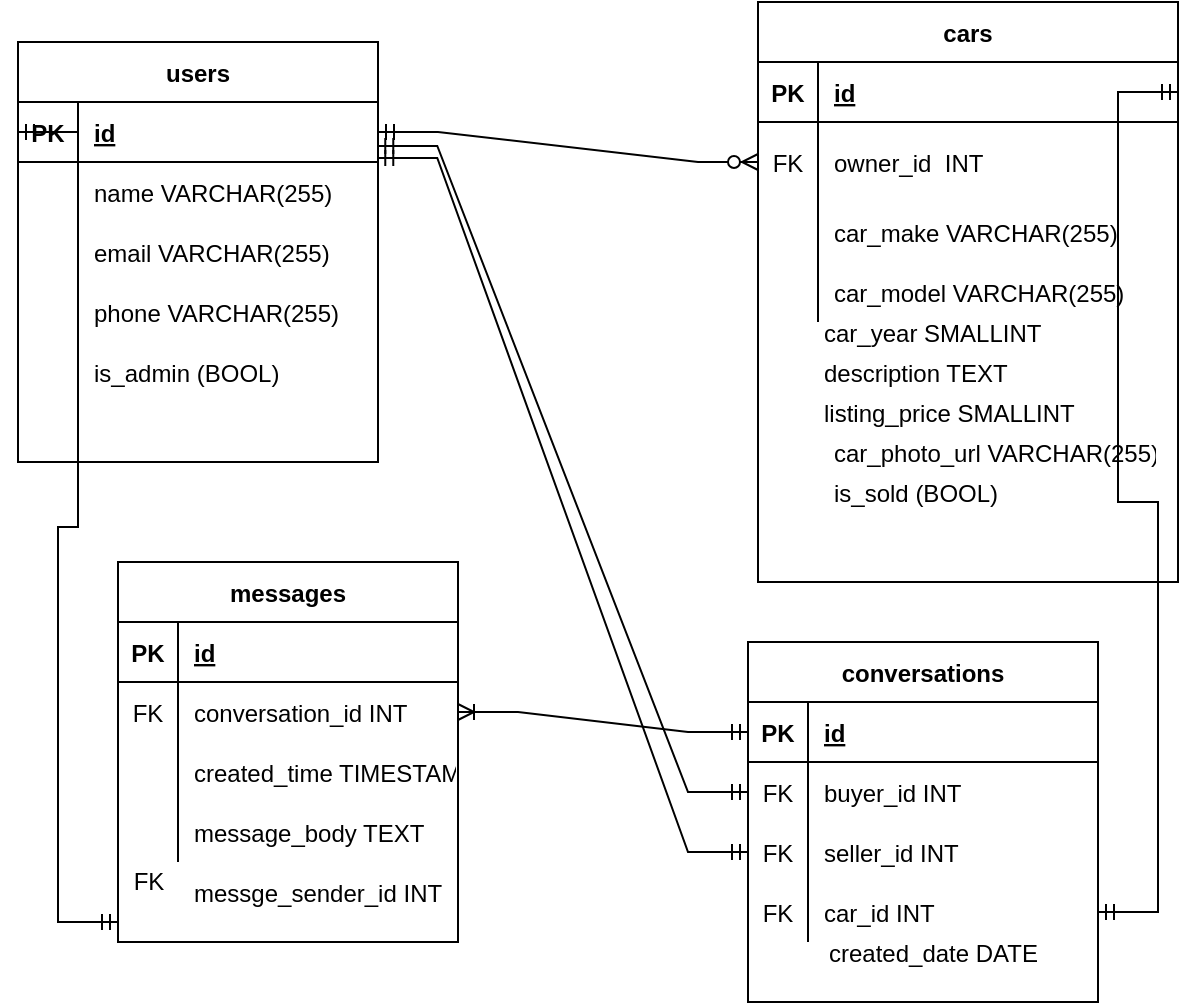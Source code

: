 <mxfile version="15.8.6" type="device"><diagram id="MS-hOQX7WMd9kW91sxld" name="Page-1"><mxGraphModel dx="753" dy="339" grid="1" gridSize="10" guides="1" tooltips="1" connect="1" arrows="1" fold="1" page="1" pageScale="1" pageWidth="850" pageHeight="1100" math="0" shadow="0"><root><mxCell id="0"/><mxCell id="1" parent="0"/><mxCell id="uhx1YhPkFnjYnX1Vzi22-1" value="users" style="shape=table;startSize=30;container=1;collapsible=1;childLayout=tableLayout;fixedRows=1;rowLines=0;fontStyle=1;align=center;resizeLast=1;" vertex="1" parent="1"><mxGeometry x="80" y="80" width="180" height="210" as="geometry"/></mxCell><mxCell id="uhx1YhPkFnjYnX1Vzi22-2" value="" style="shape=partialRectangle;collapsible=0;dropTarget=0;pointerEvents=0;fillColor=none;top=0;left=0;bottom=1;right=0;points=[[0,0.5],[1,0.5]];portConstraint=eastwest;" vertex="1" parent="uhx1YhPkFnjYnX1Vzi22-1"><mxGeometry y="30" width="180" height="30" as="geometry"/></mxCell><mxCell id="uhx1YhPkFnjYnX1Vzi22-3" value="PK" style="shape=partialRectangle;connectable=0;fillColor=none;top=0;left=0;bottom=0;right=0;fontStyle=1;overflow=hidden;" vertex="1" parent="uhx1YhPkFnjYnX1Vzi22-2"><mxGeometry width="30" height="30" as="geometry"><mxRectangle width="30" height="30" as="alternateBounds"/></mxGeometry></mxCell><mxCell id="uhx1YhPkFnjYnX1Vzi22-4" value="id" style="shape=partialRectangle;connectable=0;fillColor=none;top=0;left=0;bottom=0;right=0;align=left;spacingLeft=6;fontStyle=5;overflow=hidden;" vertex="1" parent="uhx1YhPkFnjYnX1Vzi22-2"><mxGeometry x="30" width="150" height="30" as="geometry"><mxRectangle width="150" height="30" as="alternateBounds"/></mxGeometry></mxCell><mxCell id="uhx1YhPkFnjYnX1Vzi22-5" value="" style="shape=partialRectangle;collapsible=0;dropTarget=0;pointerEvents=0;fillColor=none;top=0;left=0;bottom=0;right=0;points=[[0,0.5],[1,0.5]];portConstraint=eastwest;" vertex="1" parent="uhx1YhPkFnjYnX1Vzi22-1"><mxGeometry y="60" width="180" height="30" as="geometry"/></mxCell><mxCell id="uhx1YhPkFnjYnX1Vzi22-6" value="" style="shape=partialRectangle;connectable=0;fillColor=none;top=0;left=0;bottom=0;right=0;editable=1;overflow=hidden;" vertex="1" parent="uhx1YhPkFnjYnX1Vzi22-5"><mxGeometry width="30" height="30" as="geometry"><mxRectangle width="30" height="30" as="alternateBounds"/></mxGeometry></mxCell><mxCell id="uhx1YhPkFnjYnX1Vzi22-7" value="name VARCHAR(255)" style="shape=partialRectangle;connectable=0;fillColor=none;top=0;left=0;bottom=0;right=0;align=left;spacingLeft=6;overflow=hidden;" vertex="1" parent="uhx1YhPkFnjYnX1Vzi22-5"><mxGeometry x="30" width="150" height="30" as="geometry"><mxRectangle width="150" height="30" as="alternateBounds"/></mxGeometry></mxCell><mxCell id="uhx1YhPkFnjYnX1Vzi22-8" value="" style="shape=partialRectangle;collapsible=0;dropTarget=0;pointerEvents=0;fillColor=none;top=0;left=0;bottom=0;right=0;points=[[0,0.5],[1,0.5]];portConstraint=eastwest;" vertex="1" parent="uhx1YhPkFnjYnX1Vzi22-1"><mxGeometry y="90" width="180" height="30" as="geometry"/></mxCell><mxCell id="uhx1YhPkFnjYnX1Vzi22-9" value="" style="shape=partialRectangle;connectable=0;fillColor=none;top=0;left=0;bottom=0;right=0;editable=1;overflow=hidden;" vertex="1" parent="uhx1YhPkFnjYnX1Vzi22-8"><mxGeometry width="30" height="30" as="geometry"><mxRectangle width="30" height="30" as="alternateBounds"/></mxGeometry></mxCell><mxCell id="uhx1YhPkFnjYnX1Vzi22-10" value="email VARCHAR(255)" style="shape=partialRectangle;connectable=0;fillColor=none;top=0;left=0;bottom=0;right=0;align=left;spacingLeft=6;overflow=hidden;" vertex="1" parent="uhx1YhPkFnjYnX1Vzi22-8"><mxGeometry x="30" width="150" height="30" as="geometry"><mxRectangle width="150" height="30" as="alternateBounds"/></mxGeometry></mxCell><mxCell id="uhx1YhPkFnjYnX1Vzi22-11" value="" style="shape=partialRectangle;collapsible=0;dropTarget=0;pointerEvents=0;fillColor=none;top=0;left=0;bottom=0;right=0;points=[[0,0.5],[1,0.5]];portConstraint=eastwest;" vertex="1" parent="uhx1YhPkFnjYnX1Vzi22-1"><mxGeometry y="120" width="180" height="30" as="geometry"/></mxCell><mxCell id="uhx1YhPkFnjYnX1Vzi22-12" value="" style="shape=partialRectangle;connectable=0;fillColor=none;top=0;left=0;bottom=0;right=0;editable=1;overflow=hidden;" vertex="1" parent="uhx1YhPkFnjYnX1Vzi22-11"><mxGeometry width="30" height="30" as="geometry"><mxRectangle width="30" height="30" as="alternateBounds"/></mxGeometry></mxCell><mxCell id="uhx1YhPkFnjYnX1Vzi22-13" value="phone VARCHAR(255)" style="shape=partialRectangle;connectable=0;fillColor=none;top=0;left=0;bottom=0;right=0;align=left;spacingLeft=6;overflow=hidden;" vertex="1" parent="uhx1YhPkFnjYnX1Vzi22-11"><mxGeometry x="30" width="150" height="30" as="geometry"><mxRectangle width="150" height="30" as="alternateBounds"/></mxGeometry></mxCell><mxCell id="uhx1YhPkFnjYnX1Vzi22-14" value="cars" style="shape=table;startSize=30;container=1;collapsible=1;childLayout=tableLayout;fixedRows=1;rowLines=0;fontStyle=1;align=center;resizeLast=1;" vertex="1" parent="1"><mxGeometry x="450" y="60" width="210" height="290" as="geometry"/></mxCell><mxCell id="uhx1YhPkFnjYnX1Vzi22-15" value="" style="shape=partialRectangle;collapsible=0;dropTarget=0;pointerEvents=0;fillColor=none;top=0;left=0;bottom=1;right=0;points=[[0,0.5],[1,0.5]];portConstraint=eastwest;" vertex="1" parent="uhx1YhPkFnjYnX1Vzi22-14"><mxGeometry y="30" width="210" height="30" as="geometry"/></mxCell><mxCell id="uhx1YhPkFnjYnX1Vzi22-16" value="PK" style="shape=partialRectangle;connectable=0;fillColor=none;top=0;left=0;bottom=0;right=0;fontStyle=1;overflow=hidden;" vertex="1" parent="uhx1YhPkFnjYnX1Vzi22-15"><mxGeometry width="30" height="30" as="geometry"><mxRectangle width="30" height="30" as="alternateBounds"/></mxGeometry></mxCell><mxCell id="uhx1YhPkFnjYnX1Vzi22-17" value="id" style="shape=partialRectangle;connectable=0;fillColor=none;top=0;left=0;bottom=0;right=0;align=left;spacingLeft=6;fontStyle=5;overflow=hidden;" vertex="1" parent="uhx1YhPkFnjYnX1Vzi22-15"><mxGeometry x="30" width="180" height="30" as="geometry"><mxRectangle width="180" height="30" as="alternateBounds"/></mxGeometry></mxCell><mxCell id="uhx1YhPkFnjYnX1Vzi22-18" value="" style="shape=partialRectangle;collapsible=0;dropTarget=0;pointerEvents=0;fillColor=none;top=0;left=0;bottom=0;right=0;points=[[0,0.5],[1,0.5]];portConstraint=eastwest;" vertex="1" parent="uhx1YhPkFnjYnX1Vzi22-14"><mxGeometry y="60" width="210" height="40" as="geometry"/></mxCell><mxCell id="uhx1YhPkFnjYnX1Vzi22-19" value="FK" style="shape=partialRectangle;connectable=0;fillColor=none;top=0;left=0;bottom=0;right=0;editable=1;overflow=hidden;" vertex="1" parent="uhx1YhPkFnjYnX1Vzi22-18"><mxGeometry width="30" height="40" as="geometry"><mxRectangle width="30" height="40" as="alternateBounds"/></mxGeometry></mxCell><mxCell id="uhx1YhPkFnjYnX1Vzi22-20" value="owner_id  INT" style="shape=partialRectangle;connectable=0;fillColor=none;top=0;left=0;bottom=0;right=0;align=left;spacingLeft=6;overflow=hidden;" vertex="1" parent="uhx1YhPkFnjYnX1Vzi22-18"><mxGeometry x="30" width="180" height="40" as="geometry"><mxRectangle width="180" height="40" as="alternateBounds"/></mxGeometry></mxCell><mxCell id="uhx1YhPkFnjYnX1Vzi22-21" value="" style="shape=partialRectangle;collapsible=0;dropTarget=0;pointerEvents=0;fillColor=none;top=0;left=0;bottom=0;right=0;points=[[0,0.5],[1,0.5]];portConstraint=eastwest;" vertex="1" parent="uhx1YhPkFnjYnX1Vzi22-14"><mxGeometry y="100" width="210" height="30" as="geometry"/></mxCell><mxCell id="uhx1YhPkFnjYnX1Vzi22-22" value="" style="shape=partialRectangle;connectable=0;fillColor=none;top=0;left=0;bottom=0;right=0;editable=1;overflow=hidden;" vertex="1" parent="uhx1YhPkFnjYnX1Vzi22-21"><mxGeometry width="30" height="30" as="geometry"><mxRectangle width="30" height="30" as="alternateBounds"/></mxGeometry></mxCell><mxCell id="uhx1YhPkFnjYnX1Vzi22-23" value="car_make VARCHAR(255)" style="shape=partialRectangle;connectable=0;fillColor=none;top=0;left=0;bottom=0;right=0;align=left;spacingLeft=6;overflow=hidden;" vertex="1" parent="uhx1YhPkFnjYnX1Vzi22-21"><mxGeometry x="30" width="180" height="30" as="geometry"><mxRectangle width="180" height="30" as="alternateBounds"/></mxGeometry></mxCell><mxCell id="uhx1YhPkFnjYnX1Vzi22-24" value="" style="shape=partialRectangle;collapsible=0;dropTarget=0;pointerEvents=0;fillColor=none;top=0;left=0;bottom=0;right=0;points=[[0,0.5],[1,0.5]];portConstraint=eastwest;" vertex="1" parent="uhx1YhPkFnjYnX1Vzi22-14"><mxGeometry y="130" width="210" height="30" as="geometry"/></mxCell><mxCell id="uhx1YhPkFnjYnX1Vzi22-25" value="" style="shape=partialRectangle;connectable=0;fillColor=none;top=0;left=0;bottom=0;right=0;editable=1;overflow=hidden;" vertex="1" parent="uhx1YhPkFnjYnX1Vzi22-24"><mxGeometry width="30" height="30" as="geometry"><mxRectangle width="30" height="30" as="alternateBounds"/></mxGeometry></mxCell><mxCell id="uhx1YhPkFnjYnX1Vzi22-26" value="car_model VARCHAR(255)" style="shape=partialRectangle;connectable=0;fillColor=none;top=0;left=0;bottom=0;right=0;align=left;spacingLeft=6;overflow=hidden;" vertex="1" parent="uhx1YhPkFnjYnX1Vzi22-24"><mxGeometry x="30" width="180" height="30" as="geometry"><mxRectangle width="180" height="30" as="alternateBounds"/></mxGeometry></mxCell><mxCell id="uhx1YhPkFnjYnX1Vzi22-27" value="messages" style="shape=table;startSize=30;container=1;collapsible=1;childLayout=tableLayout;fixedRows=1;rowLines=0;fontStyle=1;align=center;resizeLast=1;" vertex="1" parent="1"><mxGeometry x="130" y="340" width="170" height="190" as="geometry"/></mxCell><mxCell id="uhx1YhPkFnjYnX1Vzi22-28" value="" style="shape=partialRectangle;collapsible=0;dropTarget=0;pointerEvents=0;fillColor=none;top=0;left=0;bottom=1;right=0;points=[[0,0.5],[1,0.5]];portConstraint=eastwest;" vertex="1" parent="uhx1YhPkFnjYnX1Vzi22-27"><mxGeometry y="30" width="170" height="30" as="geometry"/></mxCell><mxCell id="uhx1YhPkFnjYnX1Vzi22-29" value="PK" style="shape=partialRectangle;connectable=0;fillColor=none;top=0;left=0;bottom=0;right=0;fontStyle=1;overflow=hidden;" vertex="1" parent="uhx1YhPkFnjYnX1Vzi22-28"><mxGeometry width="30" height="30" as="geometry"><mxRectangle width="30" height="30" as="alternateBounds"/></mxGeometry></mxCell><mxCell id="uhx1YhPkFnjYnX1Vzi22-30" value="id" style="shape=partialRectangle;connectable=0;fillColor=none;top=0;left=0;bottom=0;right=0;align=left;spacingLeft=6;fontStyle=5;overflow=hidden;" vertex="1" parent="uhx1YhPkFnjYnX1Vzi22-28"><mxGeometry x="30" width="140" height="30" as="geometry"><mxRectangle width="140" height="30" as="alternateBounds"/></mxGeometry></mxCell><mxCell id="uhx1YhPkFnjYnX1Vzi22-31" value="" style="shape=partialRectangle;collapsible=0;dropTarget=0;pointerEvents=0;fillColor=none;top=0;left=0;bottom=0;right=0;points=[[0,0.5],[1,0.5]];portConstraint=eastwest;" vertex="1" parent="uhx1YhPkFnjYnX1Vzi22-27"><mxGeometry y="60" width="170" height="30" as="geometry"/></mxCell><mxCell id="uhx1YhPkFnjYnX1Vzi22-32" value="FK" style="shape=partialRectangle;connectable=0;fillColor=none;top=0;left=0;bottom=0;right=0;editable=1;overflow=hidden;" vertex="1" parent="uhx1YhPkFnjYnX1Vzi22-31"><mxGeometry width="30" height="30" as="geometry"><mxRectangle width="30" height="30" as="alternateBounds"/></mxGeometry></mxCell><mxCell id="uhx1YhPkFnjYnX1Vzi22-33" value="conversation_id INT" style="shape=partialRectangle;connectable=0;fillColor=none;top=0;left=0;bottom=0;right=0;align=left;spacingLeft=6;overflow=hidden;" vertex="1" parent="uhx1YhPkFnjYnX1Vzi22-31"><mxGeometry x="30" width="140" height="30" as="geometry"><mxRectangle width="140" height="30" as="alternateBounds"/></mxGeometry></mxCell><mxCell id="uhx1YhPkFnjYnX1Vzi22-34" value="" style="shape=partialRectangle;collapsible=0;dropTarget=0;pointerEvents=0;fillColor=none;top=0;left=0;bottom=0;right=0;points=[[0,0.5],[1,0.5]];portConstraint=eastwest;" vertex="1" parent="uhx1YhPkFnjYnX1Vzi22-27"><mxGeometry y="90" width="170" height="30" as="geometry"/></mxCell><mxCell id="uhx1YhPkFnjYnX1Vzi22-35" value="" style="shape=partialRectangle;connectable=0;fillColor=none;top=0;left=0;bottom=0;right=0;editable=1;overflow=hidden;" vertex="1" parent="uhx1YhPkFnjYnX1Vzi22-34"><mxGeometry width="30" height="30" as="geometry"><mxRectangle width="30" height="30" as="alternateBounds"/></mxGeometry></mxCell><mxCell id="uhx1YhPkFnjYnX1Vzi22-36" value="created_time TIMESTAMP" style="shape=partialRectangle;connectable=0;fillColor=none;top=0;left=0;bottom=0;right=0;align=left;spacingLeft=6;overflow=hidden;" vertex="1" parent="uhx1YhPkFnjYnX1Vzi22-34"><mxGeometry x="30" width="140" height="30" as="geometry"><mxRectangle width="140" height="30" as="alternateBounds"/></mxGeometry></mxCell><mxCell id="uhx1YhPkFnjYnX1Vzi22-37" value="" style="shape=partialRectangle;collapsible=0;dropTarget=0;pointerEvents=0;fillColor=none;top=0;left=0;bottom=0;right=0;points=[[0,0.5],[1,0.5]];portConstraint=eastwest;" vertex="1" parent="uhx1YhPkFnjYnX1Vzi22-27"><mxGeometry y="120" width="170" height="30" as="geometry"/></mxCell><mxCell id="uhx1YhPkFnjYnX1Vzi22-38" value="" style="shape=partialRectangle;connectable=0;fillColor=none;top=0;left=0;bottom=0;right=0;editable=1;overflow=hidden;" vertex="1" parent="uhx1YhPkFnjYnX1Vzi22-37"><mxGeometry width="30" height="30" as="geometry"><mxRectangle width="30" height="30" as="alternateBounds"/></mxGeometry></mxCell><mxCell id="uhx1YhPkFnjYnX1Vzi22-39" value="message_body TEXT" style="shape=partialRectangle;connectable=0;fillColor=none;top=0;left=0;bottom=0;right=0;align=left;spacingLeft=6;overflow=hidden;" vertex="1" parent="uhx1YhPkFnjYnX1Vzi22-37"><mxGeometry x="30" width="140" height="30" as="geometry"><mxRectangle width="140" height="30" as="alternateBounds"/></mxGeometry></mxCell><mxCell id="uhx1YhPkFnjYnX1Vzi22-40" value="conversations" style="shape=table;startSize=30;container=1;collapsible=1;childLayout=tableLayout;fixedRows=1;rowLines=0;fontStyle=1;align=center;resizeLast=1;" vertex="1" parent="1"><mxGeometry x="445" y="380" width="175" height="180" as="geometry"/></mxCell><mxCell id="uhx1YhPkFnjYnX1Vzi22-41" value="" style="shape=partialRectangle;collapsible=0;dropTarget=0;pointerEvents=0;fillColor=none;top=0;left=0;bottom=1;right=0;points=[[0,0.5],[1,0.5]];portConstraint=eastwest;" vertex="1" parent="uhx1YhPkFnjYnX1Vzi22-40"><mxGeometry y="30" width="175" height="30" as="geometry"/></mxCell><mxCell id="uhx1YhPkFnjYnX1Vzi22-42" value="PK" style="shape=partialRectangle;connectable=0;fillColor=none;top=0;left=0;bottom=0;right=0;fontStyle=1;overflow=hidden;" vertex="1" parent="uhx1YhPkFnjYnX1Vzi22-41"><mxGeometry width="30" height="30" as="geometry"><mxRectangle width="30" height="30" as="alternateBounds"/></mxGeometry></mxCell><mxCell id="uhx1YhPkFnjYnX1Vzi22-43" value="id" style="shape=partialRectangle;connectable=0;fillColor=none;top=0;left=0;bottom=0;right=0;align=left;spacingLeft=6;fontStyle=5;overflow=hidden;" vertex="1" parent="uhx1YhPkFnjYnX1Vzi22-41"><mxGeometry x="30" width="145" height="30" as="geometry"><mxRectangle width="145" height="30" as="alternateBounds"/></mxGeometry></mxCell><mxCell id="uhx1YhPkFnjYnX1Vzi22-44" value="" style="shape=partialRectangle;collapsible=0;dropTarget=0;pointerEvents=0;fillColor=none;top=0;left=0;bottom=0;right=0;points=[[0,0.5],[1,0.5]];portConstraint=eastwest;" vertex="1" parent="uhx1YhPkFnjYnX1Vzi22-40"><mxGeometry y="60" width="175" height="30" as="geometry"/></mxCell><mxCell id="uhx1YhPkFnjYnX1Vzi22-45" value="FK" style="shape=partialRectangle;connectable=0;fillColor=none;top=0;left=0;bottom=0;right=0;editable=1;overflow=hidden;" vertex="1" parent="uhx1YhPkFnjYnX1Vzi22-44"><mxGeometry width="30" height="30" as="geometry"><mxRectangle width="30" height="30" as="alternateBounds"/></mxGeometry></mxCell><mxCell id="uhx1YhPkFnjYnX1Vzi22-46" value="buyer_id INT" style="shape=partialRectangle;connectable=0;fillColor=none;top=0;left=0;bottom=0;right=0;align=left;spacingLeft=6;overflow=hidden;" vertex="1" parent="uhx1YhPkFnjYnX1Vzi22-44"><mxGeometry x="30" width="145" height="30" as="geometry"><mxRectangle width="145" height="30" as="alternateBounds"/></mxGeometry></mxCell><mxCell id="uhx1YhPkFnjYnX1Vzi22-47" value="" style="shape=partialRectangle;collapsible=0;dropTarget=0;pointerEvents=0;fillColor=none;top=0;left=0;bottom=0;right=0;points=[[0,0.5],[1,0.5]];portConstraint=eastwest;" vertex="1" parent="uhx1YhPkFnjYnX1Vzi22-40"><mxGeometry y="90" width="175" height="30" as="geometry"/></mxCell><mxCell id="uhx1YhPkFnjYnX1Vzi22-48" value="FK" style="shape=partialRectangle;connectable=0;fillColor=none;top=0;left=0;bottom=0;right=0;editable=1;overflow=hidden;" vertex="1" parent="uhx1YhPkFnjYnX1Vzi22-47"><mxGeometry width="30" height="30" as="geometry"><mxRectangle width="30" height="30" as="alternateBounds"/></mxGeometry></mxCell><mxCell id="uhx1YhPkFnjYnX1Vzi22-49" value="seller_id INT" style="shape=partialRectangle;connectable=0;fillColor=none;top=0;left=0;bottom=0;right=0;align=left;spacingLeft=6;overflow=hidden;" vertex="1" parent="uhx1YhPkFnjYnX1Vzi22-47"><mxGeometry x="30" width="145" height="30" as="geometry"><mxRectangle width="145" height="30" as="alternateBounds"/></mxGeometry></mxCell><mxCell id="uhx1YhPkFnjYnX1Vzi22-50" value="" style="shape=partialRectangle;collapsible=0;dropTarget=0;pointerEvents=0;fillColor=none;top=0;left=0;bottom=0;right=0;points=[[0,0.5],[1,0.5]];portConstraint=eastwest;" vertex="1" parent="uhx1YhPkFnjYnX1Vzi22-40"><mxGeometry y="120" width="175" height="30" as="geometry"/></mxCell><mxCell id="uhx1YhPkFnjYnX1Vzi22-51" value="FK" style="shape=partialRectangle;connectable=0;fillColor=none;top=0;left=0;bottom=0;right=0;editable=1;overflow=hidden;" vertex="1" parent="uhx1YhPkFnjYnX1Vzi22-50"><mxGeometry width="30" height="30" as="geometry"><mxRectangle width="30" height="30" as="alternateBounds"/></mxGeometry></mxCell><mxCell id="uhx1YhPkFnjYnX1Vzi22-52" value="car_id INT" style="shape=partialRectangle;connectable=0;fillColor=none;top=0;left=0;bottom=0;right=0;align=left;spacingLeft=6;overflow=hidden;" vertex="1" parent="uhx1YhPkFnjYnX1Vzi22-50"><mxGeometry x="30" width="145" height="30" as="geometry"><mxRectangle width="145" height="30" as="alternateBounds"/></mxGeometry></mxCell><mxCell id="uhx1YhPkFnjYnX1Vzi22-53" value="is_admin (BOOL)" style="shape=partialRectangle;connectable=0;fillColor=none;top=0;left=0;bottom=0;right=0;align=left;spacingLeft=6;overflow=hidden;" vertex="1" parent="1"><mxGeometry x="110" y="230" width="150" height="30" as="geometry"><mxRectangle width="150" height="30" as="alternateBounds"/></mxGeometry></mxCell><mxCell id="uhx1YhPkFnjYnX1Vzi22-55" value="car_year SMALLINT" style="shape=partialRectangle;connectable=0;fillColor=none;top=0;left=0;bottom=0;right=0;align=left;spacingLeft=6;overflow=hidden;" vertex="1" parent="1"><mxGeometry x="475" y="210" width="150" height="30" as="geometry"><mxRectangle width="150" height="30" as="alternateBounds"/></mxGeometry></mxCell><mxCell id="uhx1YhPkFnjYnX1Vzi22-56" value="description TEXT" style="shape=partialRectangle;connectable=0;fillColor=none;top=0;left=0;bottom=0;right=0;align=left;spacingLeft=6;overflow=hidden;" vertex="1" parent="1"><mxGeometry x="475" y="230" width="150" height="30" as="geometry"><mxRectangle width="150" height="30" as="alternateBounds"/></mxGeometry></mxCell><mxCell id="uhx1YhPkFnjYnX1Vzi22-57" value="is_sold (BOOL)" style="shape=partialRectangle;connectable=0;fillColor=none;top=0;left=0;bottom=0;right=0;align=left;spacingLeft=6;overflow=hidden;" vertex="1" parent="1"><mxGeometry x="480" y="290" width="150" height="30" as="geometry"><mxRectangle width="150" height="30" as="alternateBounds"/></mxGeometry></mxCell><mxCell id="uhx1YhPkFnjYnX1Vzi22-58" value="listing_price SMALLINT" style="shape=partialRectangle;connectable=0;fillColor=none;top=0;left=0;bottom=0;right=0;align=left;spacingLeft=6;overflow=hidden;" vertex="1" parent="1"><mxGeometry x="475" y="250" width="150" height="30" as="geometry"><mxRectangle width="150" height="30" as="alternateBounds"/></mxGeometry></mxCell><mxCell id="uhx1YhPkFnjYnX1Vzi22-62" value="" style="shape=partialRectangle;connectable=0;fillColor=none;top=0;left=0;bottom=0;right=0;align=left;spacingLeft=6;overflow=hidden;" vertex="1" parent="1"><mxGeometry x="477.5" y="310" width="150" height="30" as="geometry"><mxRectangle width="150" height="30" as="alternateBounds"/></mxGeometry></mxCell><mxCell id="uhx1YhPkFnjYnX1Vzi22-63" value="car_photo_url VARCHAR(255)" style="shape=partialRectangle;connectable=0;fillColor=none;top=0;left=0;bottom=0;right=0;align=left;spacingLeft=6;overflow=hidden;" vertex="1" parent="1"><mxGeometry x="480" y="270" width="170" height="30" as="geometry"><mxRectangle width="150" height="30" as="alternateBounds"/></mxGeometry></mxCell><mxCell id="uhx1YhPkFnjYnX1Vzi22-65" value="" style="edgeStyle=entityRelationEdgeStyle;fontSize=12;html=1;endArrow=ERzeroToMany;startArrow=ERmandOne;rounded=0;entryX=0;entryY=0.5;entryDx=0;entryDy=0;" edge="1" parent="1" source="uhx1YhPkFnjYnX1Vzi22-2" target="uhx1YhPkFnjYnX1Vzi22-18"><mxGeometry width="100" height="100" relative="1" as="geometry"><mxPoint x="240" y="290" as="sourcePoint"/><mxPoint x="340" y="190" as="targetPoint"/></mxGeometry></mxCell><mxCell id="uhx1YhPkFnjYnX1Vzi22-66" value="messge_sender_id INT" style="shape=partialRectangle;connectable=0;fillColor=none;top=0;left=0;bottom=0;right=0;align=left;spacingLeft=6;overflow=hidden;" vertex="1" parent="1"><mxGeometry x="160" y="490" width="140" height="30" as="geometry"><mxRectangle width="140" height="30" as="alternateBounds"/></mxGeometry></mxCell><mxCell id="uhx1YhPkFnjYnX1Vzi22-67" value="FK" style="text;html=1;align=center;verticalAlign=middle;resizable=0;points=[];autosize=1;strokeColor=none;fillColor=none;" vertex="1" parent="1"><mxGeometry x="130" y="490" width="30" height="20" as="geometry"/></mxCell><mxCell id="uhx1YhPkFnjYnX1Vzi22-75" value="" style="edgeStyle=entityRelationEdgeStyle;fontSize=12;html=1;endArrow=ERoneToMany;startArrow=ERmandOne;rounded=0;entryX=1;entryY=0.5;entryDx=0;entryDy=0;exitX=0;exitY=0.5;exitDx=0;exitDy=0;" edge="1" parent="1" source="uhx1YhPkFnjYnX1Vzi22-41" target="uhx1YhPkFnjYnX1Vzi22-31"><mxGeometry width="100" height="100" relative="1" as="geometry"><mxPoint x="240" y="360" as="sourcePoint"/><mxPoint x="340" y="260" as="targetPoint"/></mxGeometry></mxCell><mxCell id="uhx1YhPkFnjYnX1Vzi22-76" value="" style="edgeStyle=entityRelationEdgeStyle;fontSize=12;html=1;endArrow=ERmandOne;startArrow=ERmandOne;rounded=0;exitX=0;exitY=0.5;exitDx=0;exitDy=0;entryX=0.998;entryY=0.733;entryDx=0;entryDy=0;entryPerimeter=0;" edge="1" parent="1" source="uhx1YhPkFnjYnX1Vzi22-44" target="uhx1YhPkFnjYnX1Vzi22-2"><mxGeometry width="100" height="100" relative="1" as="geometry"><mxPoint x="240" y="360" as="sourcePoint"/><mxPoint x="340" y="260" as="targetPoint"/></mxGeometry></mxCell><mxCell id="uhx1YhPkFnjYnX1Vzi22-77" value="" style="edgeStyle=entityRelationEdgeStyle;fontSize=12;html=1;endArrow=ERmandOne;startArrow=ERmandOne;rounded=0;entryX=0;entryY=0.5;entryDx=0;entryDy=0;exitX=0.998;exitY=0.933;exitDx=0;exitDy=0;exitPerimeter=0;" edge="1" parent="1" source="uhx1YhPkFnjYnX1Vzi22-2" target="uhx1YhPkFnjYnX1Vzi22-47"><mxGeometry width="100" height="100" relative="1" as="geometry"><mxPoint x="240" y="360" as="sourcePoint"/><mxPoint x="340" y="260" as="targetPoint"/></mxGeometry></mxCell><mxCell id="uhx1YhPkFnjYnX1Vzi22-78" value="" style="edgeStyle=entityRelationEdgeStyle;fontSize=12;html=1;endArrow=ERmandOne;startArrow=ERmandOne;rounded=0;exitX=0;exitY=0.5;exitDx=0;exitDy=0;" edge="1" parent="1" source="uhx1YhPkFnjYnX1Vzi22-2"><mxGeometry width="100" height="100" relative="1" as="geometry"><mxPoint x="219.64" y="147.99" as="sourcePoint"/><mxPoint x="130" y="520" as="targetPoint"/></mxGeometry></mxCell><mxCell id="uhx1YhPkFnjYnX1Vzi22-80" value="" style="edgeStyle=entityRelationEdgeStyle;fontSize=12;html=1;endArrow=ERmandOne;startArrow=ERmandOne;rounded=0;entryX=1;entryY=0.5;entryDx=0;entryDy=0;" edge="1" parent="1" target="uhx1YhPkFnjYnX1Vzi22-15"><mxGeometry width="100" height="100" relative="1" as="geometry"><mxPoint x="620" y="515" as="sourcePoint"/><mxPoint x="740" y="120" as="targetPoint"/></mxGeometry></mxCell><mxCell id="uhx1YhPkFnjYnX1Vzi22-81" value="created_date DATE" style="shape=partialRectangle;connectable=0;fillColor=none;top=0;left=0;bottom=0;right=0;align=left;spacingLeft=6;overflow=hidden;" vertex="1" parent="1"><mxGeometry x="477.5" y="520" width="145" height="30" as="geometry"><mxRectangle width="145" height="30" as="alternateBounds"/></mxGeometry></mxCell></root></mxGraphModel></diagram></mxfile>